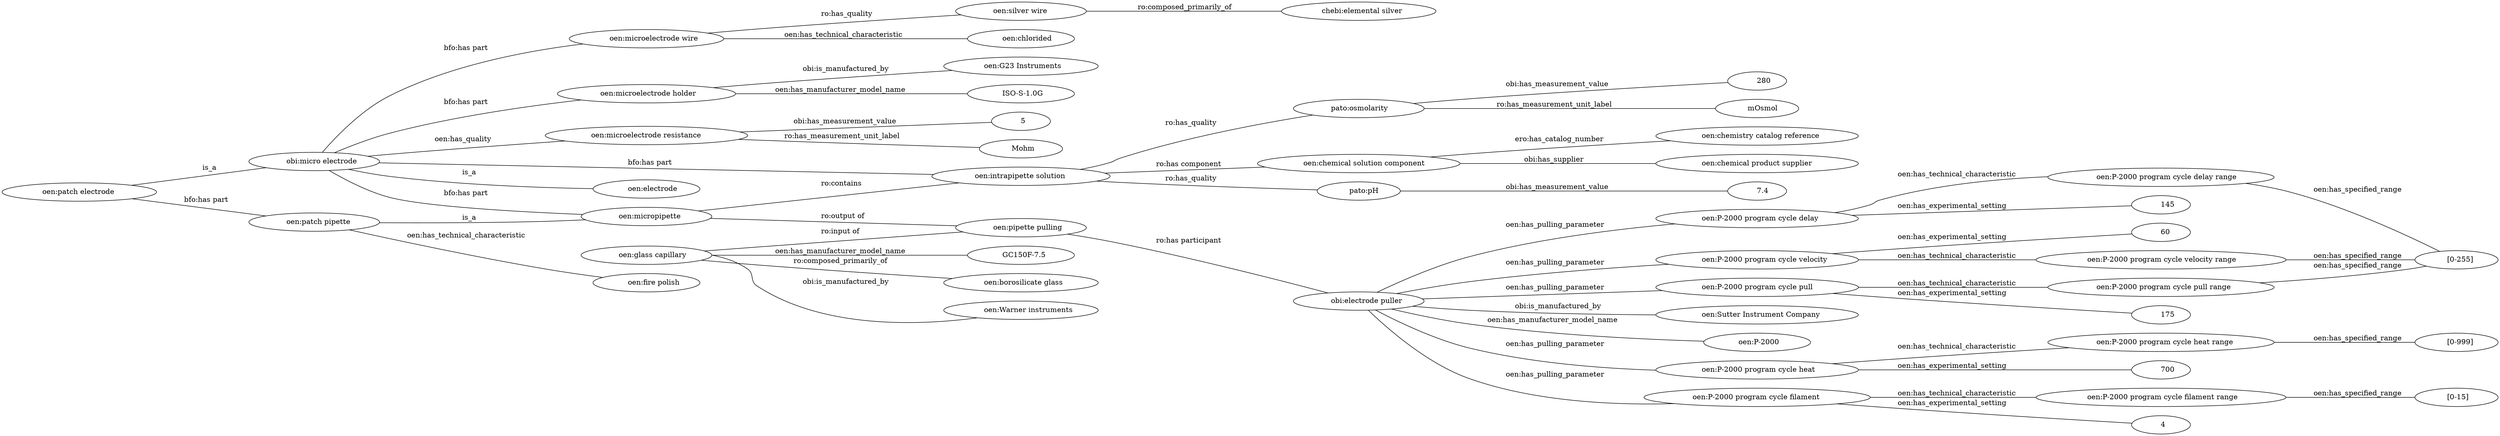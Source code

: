 graph "test" {
layout = "dot";
rankdir="LR";
overlap = "prism";
overlap_scaling = 5;
"	oen:patch electrode	"	--	"	obi:micro electrode	"	[label=	"	is_a	"	]	;
"	obi:micro electrode	"	--	"	oen:microelectrode wire	"	[label=	"	bfo:has part	"	]	;
"	obi:micro electrode	"	--	"	oen:micropipette	"	[label=	"	bfo:has part	"	]	;
"	obi:micro electrode	"	--	"	oen:intrapipette solution	"	[label=	"	bfo:has part	"	]	;
"	oen:micropipette	"	--	"	oen:intrapipette solution	"	[label=	"	ro:contains	"	]	;
"	obi:micro electrode	"	--	"	oen:microelectrode holder	"	[label=	"	bfo:has part	"	]	;
"	obi:micro electrode	"	--	"	oen:microelectrode resistance	"	[label=	"	oen:has_quality	"	]	;
"	oen:microelectrode holder	"	--	"	oen:G23 Instruments	"	[label=	"	obi:is_manufactured_by	"	]	;
"	oen:microelectrode holder	"	--	"	ISO-S-1.0G	"	[label=	"	oen:has_manufacturer_model_name	"	]	;
"	oen:microelectrode resistance	"	--	"	5	"	[label=	"	obi:has_measurement_value	"	]	;
"	oen:microelectrode resistance	"	--	"	Mohm	"	[label=	"	ro:has_measurement_unit_label	"	]	;
"	oen:microelectrode wire	"	--	"	oen:silver wire	"	[label=	"	ro:has_quality	"	]	;
"	oen:silver wire	"	--	"	chebi:elemental silver	"	[label=	"	ro:composed_primarily_of	"	]	;
"	oen:microelectrode wire	"	--	"	oen:chlorided	"	[label=	"	oen:has_technical_characteristic	"	]	;
"	oen:patch electrode	"	--	"	oen:patch pipette	"	[label=	"	bfo:has part	"	]	;
"	obi:micro electrode	"	--	"	oen:electrode	"	[label=	"	is_a	"	]	;
"	oen:patch pipette	"	--	"	oen:micropipette	"	[label=	"	is_a	"	]	;
"	oen:intrapipette solution	"	--	"	oen:chemical solution component	"	[label=	"	ro:has component	"	]	;
"	oen:chemical solution component	"	--	"	oen:chemical product supplier	"	[label=	"	obi:has_supplier	"	]	;
"	oen:chemical solution component	"	--	"	oen:chemistry catalog reference	"	[label=	"	ero:has_catalog_number	"	]	;
"	oen:intrapipette solution	"	--	"	pato:pH	"	[label=	"	ro:has_quality	"	]	;
"	pato:pH	"	--	"	7.4	"	[label=	"	obi:has_measurement_value	"	]	;
"	oen:intrapipette solution	"	--	"	pato:osmolarity	"	[label=	"	ro:has_quality	"	]	;
"	pato:osmolarity	"	--	"	280	"	[label=	"	obi:has_measurement_value	"	]	;
"	pato:osmolarity	"	--	"	mOsmol	"	[label=	"	ro:has_measurement_unit_label	"	]	;
"	oen:patch pipette	"	--	"	oen:fire polish	"	[label=	"	oen:has_technical_characteristic	"	]	;
"	oen:micropipette	"	--	"	oen:pipette pulling	"	[label=	"	ro:output of	"	]	;
"	oen:glass capillary	"	--	"	oen:pipette pulling	"	[label=	"	ro:input of	"	]	;
"	oen:glass capillary	"	--	"	oen:Warner instruments	"	[label=	"	obi:is_manufactured_by	"	]	;
"	oen:glass capillary	"	--	"	GC150F-7.5	"	[label=	"	oen:has_manufacturer_model_name	"	]	;
"	oen:glass capillary	"	--	"	oen:borosilicate glass	"	[label=	"	ro:composed_primarily_of	"	]	;
"	oen:pipette pulling	"	--	"	obi:electrode puller	"	[label=	"	ro:has participant	"	]	;
"	obi:electrode puller	"	--	"	oen:Sutter Instrument Company	"	[label=	"	obi:is_manufactured_by	"	]	;
"	obi:electrode puller	"	--	"	oen:P-2000	"	[label=	"	oen:has_manufacturer_model_name	"	]	;
"	obi:electrode puller	"	--	"	oen:P-2000 program cycle heat	"	[label=	"	oen:has_pulling_parameter	"	]	;
"	obi:electrode puller	"	--	"	oen:P-2000 program cycle filament	"	[label=	"	oen:has_pulling_parameter	"	]	;
"	obi:electrode puller	"	--	"	oen:P-2000 program cycle velocity	"	[label=	"	oen:has_pulling_parameter	"	]	;
"	obi:electrode puller	"	--	"	oen:P-2000 program cycle delay	"	[label=	"	oen:has_pulling_parameter	"	]	;
"	obi:electrode puller	"	--	"	oen:P-2000 program cycle pull	"	[label=	"	oen:has_pulling_parameter	"	]	;
"	oen:P-2000 program cycle heat	"	--	"	oen:P-2000 program cycle heat range	"	[label=	"	oen:has_technical_characteristic	"	]	;
"	oen:P-2000 program cycle filament	"	--	"	oen:P-2000 program cycle filament range	"	[label=	"	oen:has_technical_characteristic	"	]	;
"	oen:P-2000 program cycle velocity	"	--	"	oen:P-2000 program cycle velocity range	"	[label=	"	oen:has_technical_characteristic	"	]	;
"	oen:P-2000 program cycle delay	"	--	"	oen:P-2000 program cycle delay range	"	[label=	"	oen:has_technical_characteristic	"	]	;
"	oen:P-2000 program cycle pull	"	--	"	oen:P-2000 program cycle pull range	"	[label=	"	oen:has_technical_characteristic	"	]	;
"	oen:P-2000 program cycle heat range	"	--	"	[0-999]	"	[label=	"	oen:has_specified_range	"	]	;
"	oen:P-2000 program cycle filament range	"	--	"	[0-15]	"	[label=	"	oen:has_specified_range	"	]	;
"	oen:P-2000 program cycle velocity range	"	--	"	[0-255]	"	[label=	"	oen:has_specified_range	"	]	;
"	oen:P-2000 program cycle delay range	"	--	"	[0-255]	"	[label=	"	oen:has_specified_range	"	]	;
"	oen:P-2000 program cycle pull range	"	--	"	[0-255]	"	[label=	"	oen:has_specified_range	"	]	;
"	oen:P-2000 program cycle heat	"	--	"	700	"	[label=	"	oen:has_experimental_setting	"	]	;
"	oen:P-2000 program cycle filament	"	--	"	4	"	[label=	"	oen:has_experimental_setting	"	]	;
"	oen:P-2000 program cycle velocity	"	--	"	60	"	[label=	"	oen:has_experimental_setting	"	]	;
"	oen:P-2000 program cycle delay	"	--	"	145	"	[label=	"	oen:has_experimental_setting	"	]	;
"	oen:P-2000 program cycle pull	"	--	"	175	"	[label=	"	oen:has_experimental_setting	"	]	;
}